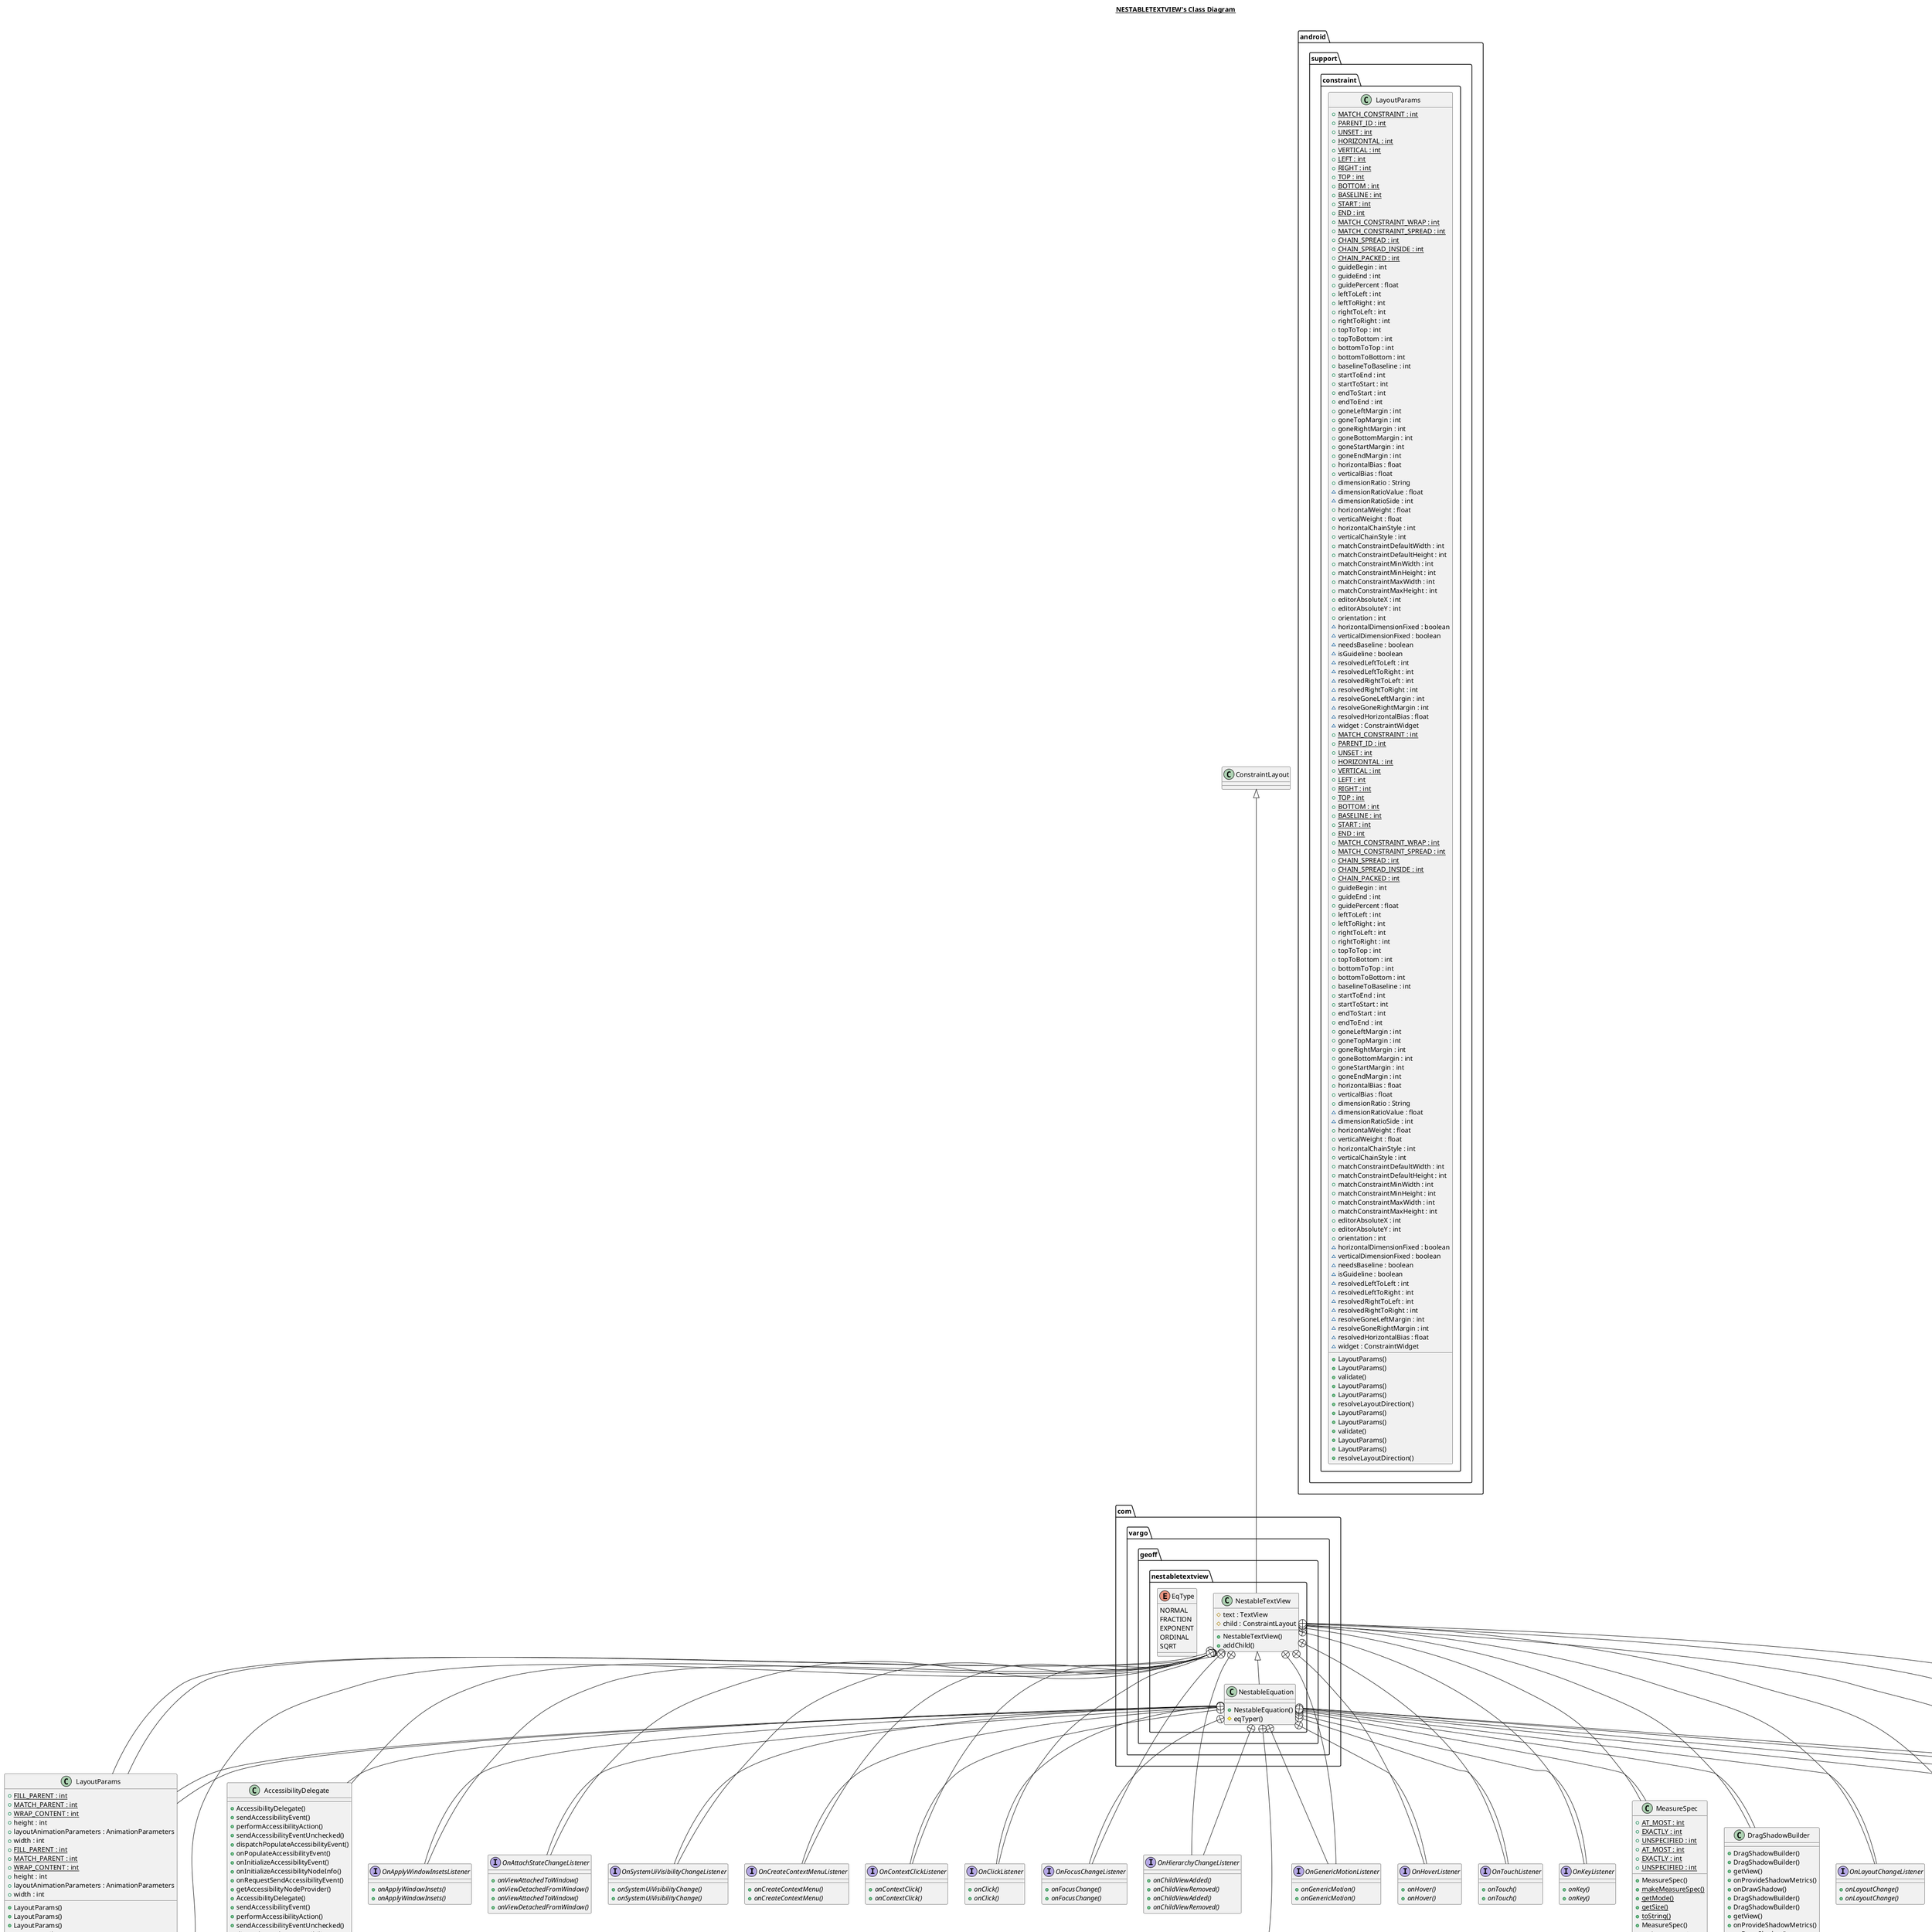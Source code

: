 @startuml

title __NESTABLETEXTVIEW's Class Diagram__\n

  package com.vargo.geoff.nestabletextview {
    enum EqType {
      NORMAL
      FRACTION
      EXPONENT
      ORDINAL
      SQRT
    }
  }
  

  package com.vargo.geoff.nestabletextview {
    class NestableEquation {
        + NestableEquation()
        # eqTyper()
    }
  }
  

  package android.support.constraint {
    class LayoutParams {
        {static} + MATCH_CONSTRAINT : int
        {static} + PARENT_ID : int
        {static} + UNSET : int
        {static} + HORIZONTAL : int
        {static} + VERTICAL : int
        {static} + LEFT : int
        {static} + RIGHT : int
        {static} + TOP : int
        {static} + BOTTOM : int
        {static} + BASELINE : int
        {static} + START : int
        {static} + END : int
        {static} + MATCH_CONSTRAINT_WRAP : int
        {static} + MATCH_CONSTRAINT_SPREAD : int
        {static} + CHAIN_SPREAD : int
        {static} + CHAIN_SPREAD_INSIDE : int
        {static} + CHAIN_PACKED : int
        + guideBegin : int
        + guideEnd : int
        + guidePercent : float
        + leftToLeft : int
        + leftToRight : int
        + rightToLeft : int
        + rightToRight : int
        + topToTop : int
        + topToBottom : int
        + bottomToTop : int
        + bottomToBottom : int
        + baselineToBaseline : int
        + startToEnd : int
        + startToStart : int
        + endToStart : int
        + endToEnd : int
        + goneLeftMargin : int
        + goneTopMargin : int
        + goneRightMargin : int
        + goneBottomMargin : int
        + goneStartMargin : int
        + goneEndMargin : int
        + horizontalBias : float
        + verticalBias : float
        + dimensionRatio : String
        ~ dimensionRatioValue : float
        ~ dimensionRatioSide : int
        + horizontalWeight : float
        + verticalWeight : float
        + horizontalChainStyle : int
        + verticalChainStyle : int
        + matchConstraintDefaultWidth : int
        + matchConstraintDefaultHeight : int
        + matchConstraintMinWidth : int
        + matchConstraintMinHeight : int
        + matchConstraintMaxWidth : int
        + matchConstraintMaxHeight : int
        + editorAbsoluteX : int
        + editorAbsoluteY : int
        + orientation : int
        ~ horizontalDimensionFixed : boolean
        ~ verticalDimensionFixed : boolean
        ~ needsBaseline : boolean
        ~ isGuideline : boolean
        ~ resolvedLeftToLeft : int
        ~ resolvedLeftToRight : int
        ~ resolvedRightToLeft : int
        ~ resolvedRightToRight : int
        ~ resolveGoneLeftMargin : int
        ~ resolveGoneRightMargin : int
        ~ resolvedHorizontalBias : float
        ~ widget : ConstraintWidget
        + LayoutParams()
        + LayoutParams()
        + validate()
        + LayoutParams()
        + LayoutParams()
        + resolveLayoutDirection()
    }
  }
  

  class MarginLayoutParams {
      + bottomMargin : int
      + leftMargin : int
      + rightMargin : int
      + topMargin : int
      + MarginLayoutParams()
      + MarginLayoutParams()
      + MarginLayoutParams()
      + MarginLayoutParams()
      + setMargins()
      + setMarginStart()
      + getMarginStart()
      + setMarginEnd()
      + getMarginEnd()
      + isMarginRelative()
      + setLayoutDirection()
      + getLayoutDirection()
      + resolveLayoutDirection()
  }
  

  class LayoutParams {
      {static} + FILL_PARENT : int
      {static} + MATCH_PARENT : int
      {static} + WRAP_CONTENT : int
      + height : int
      + layoutAnimationParameters : AnimationParameters
      + width : int
      + LayoutParams()
      + LayoutParams()
      + LayoutParams()
      # setBaseAttributes()
      + resolveLayoutDirection()
  }
  

  interface OnHierarchyChangeListener {
      {abstract} + onChildViewAdded()
      {abstract} + onChildViewRemoved()
  }
  

  class AccessibilityDelegate {
      + AccessibilityDelegate()
      + sendAccessibilityEvent()
      + performAccessibilityAction()
      + sendAccessibilityEventUnchecked()
      + dispatchPopulateAccessibilityEvent()
      + onPopulateAccessibilityEvent()
      + onInitializeAccessibilityEvent()
      + onInitializeAccessibilityNodeInfo()
      + onRequestSendAccessibilityEvent()
      + getAccessibilityNodeProvider()
  }
  

  class BaseSavedState {
      {static} + CREATOR : Creator<BaseSavedState>
      + BaseSavedState()
      + BaseSavedState()
      + BaseSavedState()
      + writeToParcel()
  }
  

  interface ClassLoaderCreator {
      {abstract} + createFromParcel()
  }
  

  interface Creator {
      {abstract} + createFromParcel()
      {abstract} + newArray()
  }
  

  interface OnApplyWindowInsetsListener {
      {abstract} + onApplyWindowInsets()
  }
  

  interface OnAttachStateChangeListener {
      {abstract} + onViewAttachedToWindow()
      {abstract} + onViewDetachedFromWindow()
  }
  

  interface OnSystemUiVisibilityChangeListener {
      {abstract} + onSystemUiVisibilityChange()
  }
  

  interface OnCreateContextMenuListener {
      {abstract} + onCreateContextMenu()
  }
  

  interface OnContextClickListener {
      {abstract} + onContextClick()
  }
  

  interface OnClickListener {
      {abstract} + onClick()
  }
  

  interface OnFocusChangeListener {
      {abstract} + onFocusChange()
  }
  

  interface OnDragListener {
      {abstract} + onDrag()
  }
  

  interface OnLongClickListener {
      {abstract} + onLongClick()
  }
  

  interface OnGenericMotionListener {
      {abstract} + onGenericMotion()
  }
  

  interface OnHoverListener {
      {abstract} + onHover()
  }
  

  interface OnTouchListener {
      {abstract} + onTouch()
  }
  

  interface OnKeyListener {
      {abstract} + onKey()
  }
  

  class MeasureSpec {
      {static} + AT_MOST : int
      {static} + EXACTLY : int
      {static} + UNSPECIFIED : int
      + MeasureSpec()
      {static} + makeMeasureSpec()
      {static} + getMode()
      {static} + getSize()
      {static} + toString()
  }
  

  class DragShadowBuilder {
      + DragShadowBuilder()
      + DragShadowBuilder()
      + getView()
      + onProvideShadowMetrics()
      + onDrawShadow()
  }
  

  interface OnLayoutChangeListener {
      {abstract} + onLayoutChange()
  }
  

  interface OnScrollChangeListener {
      {abstract} + onScrollChange()
  }
  

  package com.vargo.geoff.nestabletextview {
    class NestableTextView {
        # text : TextView
        # child : ConstraintLayout
        + NestableTextView()
        + addChild()
    }
  }
  

  package android.support.constraint {
    class LayoutParams {
        {static} + MATCH_CONSTRAINT : int
        {static} + PARENT_ID : int
        {static} + UNSET : int
        {static} + HORIZONTAL : int
        {static} + VERTICAL : int
        {static} + LEFT : int
        {static} + RIGHT : int
        {static} + TOP : int
        {static} + BOTTOM : int
        {static} + BASELINE : int
        {static} + START : int
        {static} + END : int
        {static} + MATCH_CONSTRAINT_WRAP : int
        {static} + MATCH_CONSTRAINT_SPREAD : int
        {static} + CHAIN_SPREAD : int
        {static} + CHAIN_SPREAD_INSIDE : int
        {static} + CHAIN_PACKED : int
        + guideBegin : int
        + guideEnd : int
        + guidePercent : float
        + leftToLeft : int
        + leftToRight : int
        + rightToLeft : int
        + rightToRight : int
        + topToTop : int
        + topToBottom : int
        + bottomToTop : int
        + bottomToBottom : int
        + baselineToBaseline : int
        + startToEnd : int
        + startToStart : int
        + endToStart : int
        + endToEnd : int
        + goneLeftMargin : int
        + goneTopMargin : int
        + goneRightMargin : int
        + goneBottomMargin : int
        + goneStartMargin : int
        + goneEndMargin : int
        + horizontalBias : float
        + verticalBias : float
        + dimensionRatio : String
        ~ dimensionRatioValue : float
        ~ dimensionRatioSide : int
        + horizontalWeight : float
        + verticalWeight : float
        + horizontalChainStyle : int
        + verticalChainStyle : int
        + matchConstraintDefaultWidth : int
        + matchConstraintDefaultHeight : int
        + matchConstraintMinWidth : int
        + matchConstraintMinHeight : int
        + matchConstraintMaxWidth : int
        + matchConstraintMaxHeight : int
        + editorAbsoluteX : int
        + editorAbsoluteY : int
        + orientation : int
        ~ horizontalDimensionFixed : boolean
        ~ verticalDimensionFixed : boolean
        ~ needsBaseline : boolean
        ~ isGuideline : boolean
        ~ resolvedLeftToLeft : int
        ~ resolvedLeftToRight : int
        ~ resolvedRightToLeft : int
        ~ resolvedRightToRight : int
        ~ resolveGoneLeftMargin : int
        ~ resolveGoneRightMargin : int
        ~ resolvedHorizontalBias : float
        ~ widget : ConstraintWidget
        + LayoutParams()
        + LayoutParams()
        + validate()
        + LayoutParams()
        + LayoutParams()
        + resolveLayoutDirection()
    }
  }
  

  class MarginLayoutParams {
      + bottomMargin : int
      + leftMargin : int
      + rightMargin : int
      + topMargin : int
      + MarginLayoutParams()
      + MarginLayoutParams()
      + MarginLayoutParams()
      + MarginLayoutParams()
      + setMargins()
      + setMarginStart()
      + getMarginStart()
      + setMarginEnd()
      + getMarginEnd()
      + isMarginRelative()
      + setLayoutDirection()
      + getLayoutDirection()
      + resolveLayoutDirection()
  }
  

  class LayoutParams {
      {static} + FILL_PARENT : int
      {static} + MATCH_PARENT : int
      {static} + WRAP_CONTENT : int
      + height : int
      + layoutAnimationParameters : AnimationParameters
      + width : int
      + LayoutParams()
      + LayoutParams()
      + LayoutParams()
      # setBaseAttributes()
      + resolveLayoutDirection()
  }
  

  interface OnHierarchyChangeListener {
      {abstract} + onChildViewAdded()
      {abstract} + onChildViewRemoved()
  }
  

  class AccessibilityDelegate {
      + AccessibilityDelegate()
      + sendAccessibilityEvent()
      + performAccessibilityAction()
      + sendAccessibilityEventUnchecked()
      + dispatchPopulateAccessibilityEvent()
      + onPopulateAccessibilityEvent()
      + onInitializeAccessibilityEvent()
      + onInitializeAccessibilityNodeInfo()
      + onRequestSendAccessibilityEvent()
      + getAccessibilityNodeProvider()
  }
  

  class BaseSavedState {
      {static} + CREATOR : Creator<BaseSavedState>
      + BaseSavedState()
      + BaseSavedState()
      + BaseSavedState()
      + writeToParcel()
  }
  

  interface ClassLoaderCreator {
      {abstract} + createFromParcel()
  }
  

  interface Creator {
      {abstract} + createFromParcel()
      {abstract} + newArray()
  }
  

  interface OnApplyWindowInsetsListener {
      {abstract} + onApplyWindowInsets()
  }
  

  interface OnAttachStateChangeListener {
      {abstract} + onViewAttachedToWindow()
      {abstract} + onViewDetachedFromWindow()
  }
  

  interface OnSystemUiVisibilityChangeListener {
      {abstract} + onSystemUiVisibilityChange()
  }
  

  interface OnCreateContextMenuListener {
      {abstract} + onCreateContextMenu()
  }
  

  interface OnContextClickListener {
      {abstract} + onContextClick()
  }
  

  interface OnClickListener {
      {abstract} + onClick()
  }
  

  interface OnFocusChangeListener {
      {abstract} + onFocusChange()
  }
  

  interface OnDragListener {
      {abstract} + onDrag()
  }
  

  interface OnLongClickListener {
      {abstract} + onLongClick()
  }
  

  interface OnGenericMotionListener {
      {abstract} + onGenericMotion()
  }
  

  interface OnHoverListener {
      {abstract} + onHover()
  }
  

  interface OnTouchListener {
      {abstract} + onTouch()
  }
  

  interface OnKeyListener {
      {abstract} + onKey()
  }
  

  class MeasureSpec {
      {static} + AT_MOST : int
      {static} + EXACTLY : int
      {static} + UNSPECIFIED : int
      + MeasureSpec()
      {static} + makeMeasureSpec()
      {static} + getMode()
      {static} + getSize()
      {static} + toString()
  }
  

  class DragShadowBuilder {
      + DragShadowBuilder()
      + DragShadowBuilder()
      + getView()
      + onProvideShadowMetrics()
      + onDrawShadow()
  }
  

  interface OnLayoutChangeListener {
      {abstract} + onLayoutChange()
  }
  

  interface OnScrollChangeListener {
      {abstract} + onScrollChange()
  }
  

  NestableEquation -up-|> NestableTextView
  NestableEquation +-down- LayoutParams
  NestableEquation +-down- MarginLayoutParams
  NestableEquation +-down- LayoutParams
  NestableEquation +-down- OnHierarchyChangeListener
  NestableEquation +-down- AccessibilityDelegate
  NestableEquation +-down- BaseSavedState
  NestableEquation +-down- OnApplyWindowInsetsListener
  NestableEquation +-down- OnAttachStateChangeListener
  NestableEquation +-down- OnSystemUiVisibilityChangeListener
  NestableEquation +-down- OnCreateContextMenuListener
  NestableEquation +-down- OnContextClickListener
  NestableEquation +-down- OnClickListener
  NestableEquation +-down- OnFocusChangeListener
  NestableEquation +-down- OnDragListener
  NestableEquation +-down- OnLongClickListener
  NestableEquation +-down- OnGenericMotionListener
  NestableEquation +-down- OnHoverListener
  NestableEquation +-down- OnTouchListener
  NestableEquation +-down- OnKeyListener
  NestableEquation +-down- MeasureSpec
  NestableEquation +-down- DragShadowBuilder
  NestableEquation +-down- OnLayoutChangeListener
  NestableEquation +-down- OnScrollChangeListener
  LayoutParams -up-|> MarginLayoutParams
  MarginLayoutParams -up-|> LayoutParams
  BaseSavedState -up-|> AbsSavedState
  BaseSavedState +-down- ClassLoaderCreator
  BaseSavedState +-down- Creator
  NestableTextView -up-|> ConstraintLayout
  NestableTextView +-down- LayoutParams
  NestableTextView +-down- MarginLayoutParams
  NestableTextView +-down- LayoutParams
  NestableTextView +-down- OnHierarchyChangeListener
  NestableTextView +-down- AccessibilityDelegate
  NestableTextView +-down- BaseSavedState
  NestableTextView +-down- OnApplyWindowInsetsListener
  NestableTextView +-down- OnAttachStateChangeListener
  NestableTextView +-down- OnSystemUiVisibilityChangeListener
  NestableTextView +-down- OnCreateContextMenuListener
  NestableTextView +-down- OnContextClickListener
  NestableTextView +-down- OnClickListener
  NestableTextView +-down- OnFocusChangeListener
  NestableTextView +-down- OnDragListener
  NestableTextView +-down- OnLongClickListener
  NestableTextView +-down- OnGenericMotionListener
  NestableTextView +-down- OnHoverListener
  NestableTextView +-down- OnTouchListener
  NestableTextView +-down- OnKeyListener
  NestableTextView +-down- MeasureSpec
  NestableTextView +-down- DragShadowBuilder
  NestableTextView +-down- OnLayoutChangeListener
  NestableTextView +-down- OnScrollChangeListener
  LayoutParams -up-|> MarginLayoutParams
  MarginLayoutParams -up-|> LayoutParams
  BaseSavedState -up-|> AbsSavedState
  BaseSavedState +-down- ClassLoaderCreator
  BaseSavedState +-down- Creator


right footer


PlantUML diagram generated by SketchIt! (https://bitbucket.org/pmesmeur/sketch.it)
For more information about this tool, please contact philippe.mesmeur@gmail.com
endfooter

@enduml
